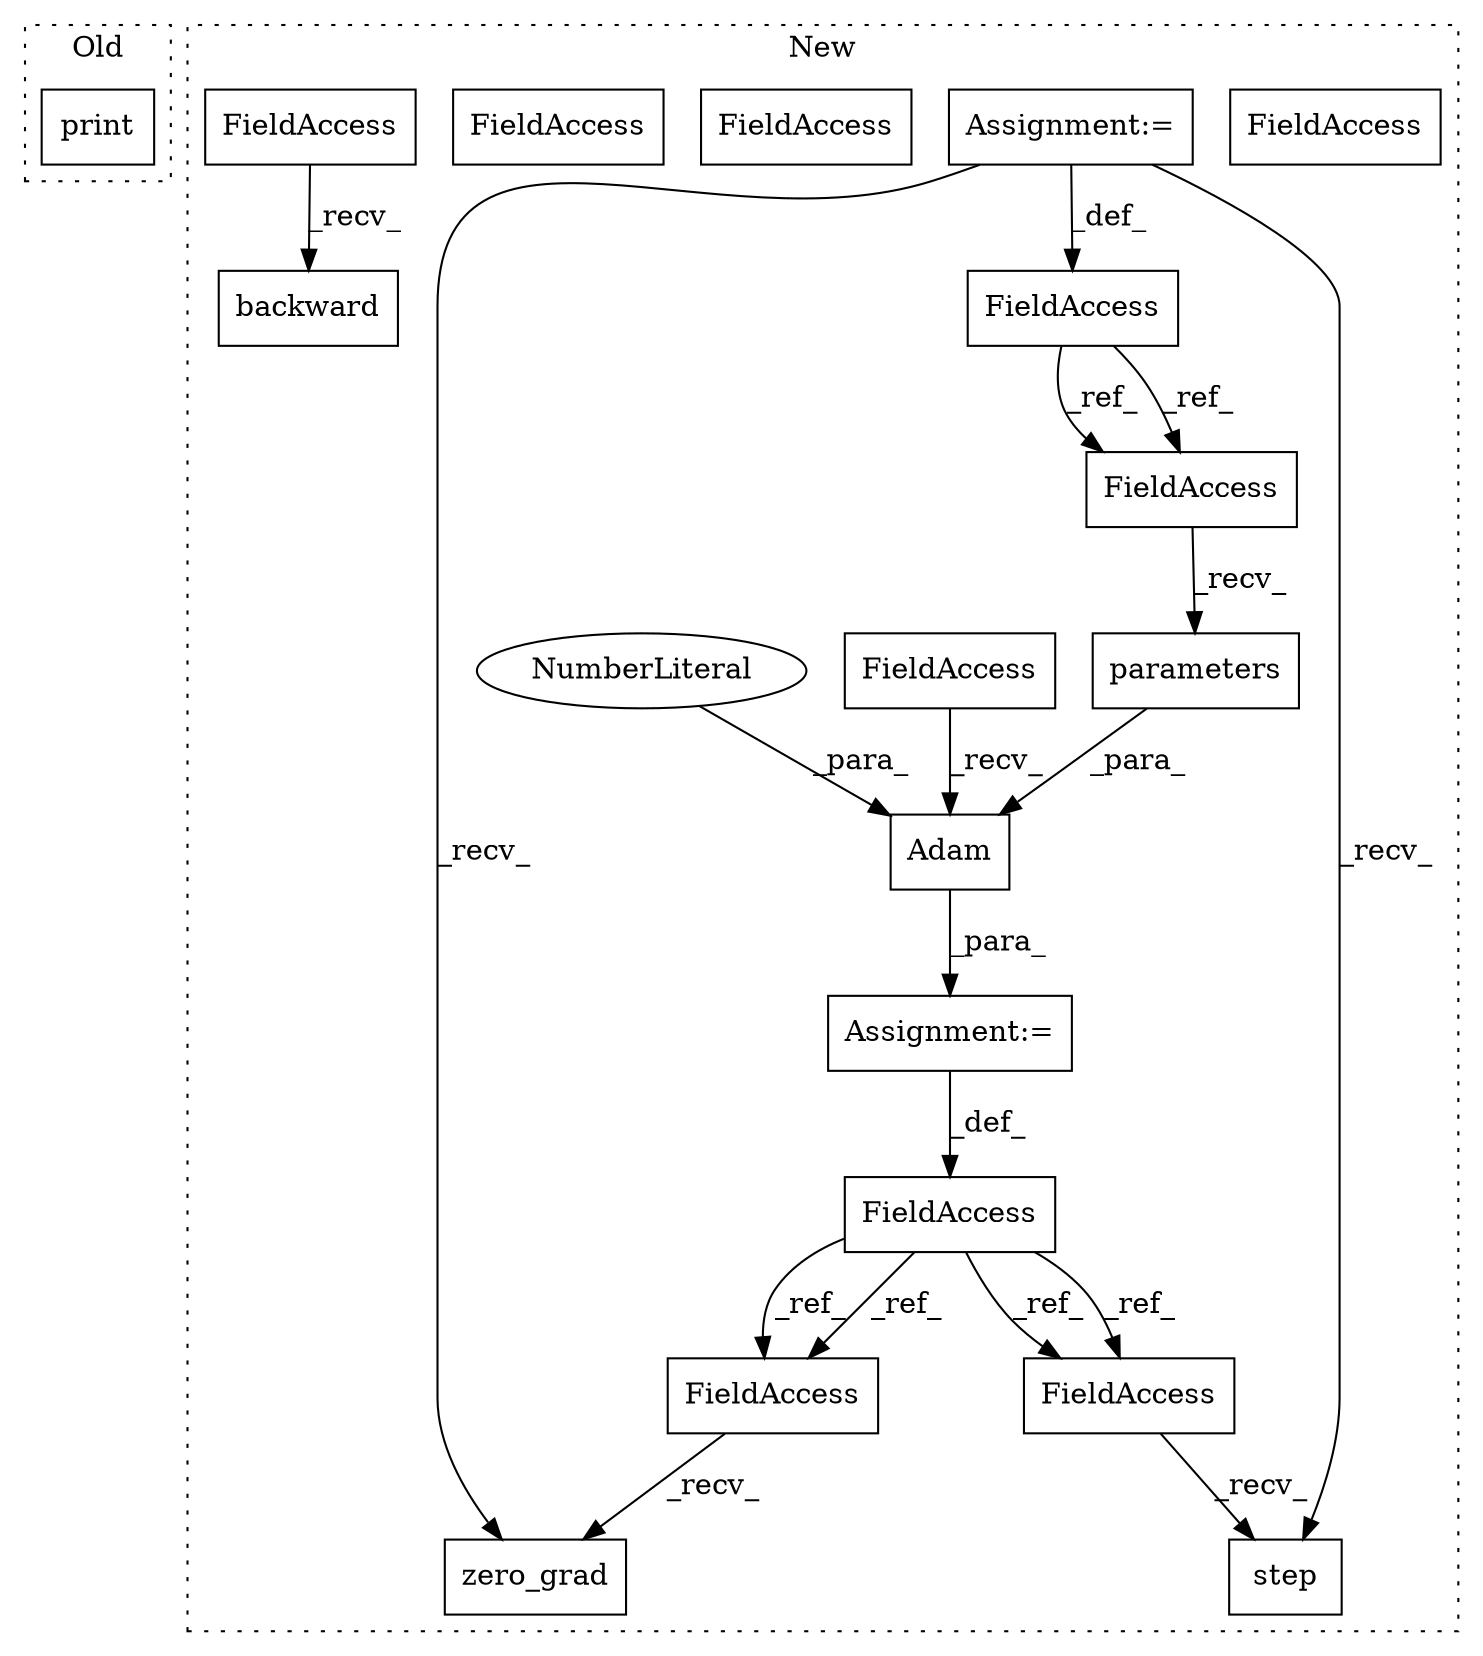 digraph G {
subgraph cluster0 {
1 [label="print" a="32" s="3824,3841" l="6,1" shape="box"];
label = "Old";
style="dotted";
}
subgraph cluster1 {
2 [label="Adam" a="32" s="4379,4407" l="5,1" shape="box"];
3 [label="Assignment:=" a="7" s="4372" l="1" shape="box"];
4 [label="FieldAccess" a="22" s="4363" l="9" shape="box"];
5 [label="FieldAccess" a="22" s="4373" l="5" shape="box"];
6 [label="parameters" a="32" s="4390" l="12" shape="box"];
7 [label="FieldAccess" a="22" s="4384" l="5" shape="box"];
8 [label="FieldAccess" a="22" s="4314" l="5" shape="box"];
9 [label="NumberLiteral" a="34" s="4403" l="4" shape="ellipse"];
10 [label="Assignment:=" a="7" s="4319" l="1" shape="box"];
11 [label="FieldAccess" a="22" s="4566" l="9" shape="box"];
12 [label="zero_grad" a="32" s="4576" l="11" shape="box"];
13 [label="step" a="32" s="4765" l="6" shape="box"];
14 [label="FieldAccess" a="22" s="4755" l="9" shape="box"];
15 [label="backward" a="32" s="4706" l="10" shape="box"];
16 [label="FieldAccess" a="22" s="4701" l="4" shape="box"];
17 [label="FieldAccess" a="22" s="4384" l="5" shape="box"];
18 [label="FieldAccess" a="22" s="4755" l="9" shape="box"];
19 [label="FieldAccess" a="22" s="4566" l="9" shape="box"];
label = "New";
style="dotted";
}
2 -> 3 [label="_para_"];
3 -> 4 [label="_def_"];
4 -> 18 [label="_ref_"];
4 -> 19 [label="_ref_"];
4 -> 18 [label="_ref_"];
4 -> 19 [label="_ref_"];
5 -> 2 [label="_recv_"];
6 -> 2 [label="_para_"];
8 -> 17 [label="_ref_"];
8 -> 17 [label="_ref_"];
9 -> 2 [label="_para_"];
10 -> 12 [label="_recv_"];
10 -> 13 [label="_recv_"];
10 -> 8 [label="_def_"];
16 -> 15 [label="_recv_"];
17 -> 6 [label="_recv_"];
18 -> 13 [label="_recv_"];
19 -> 12 [label="_recv_"];
}